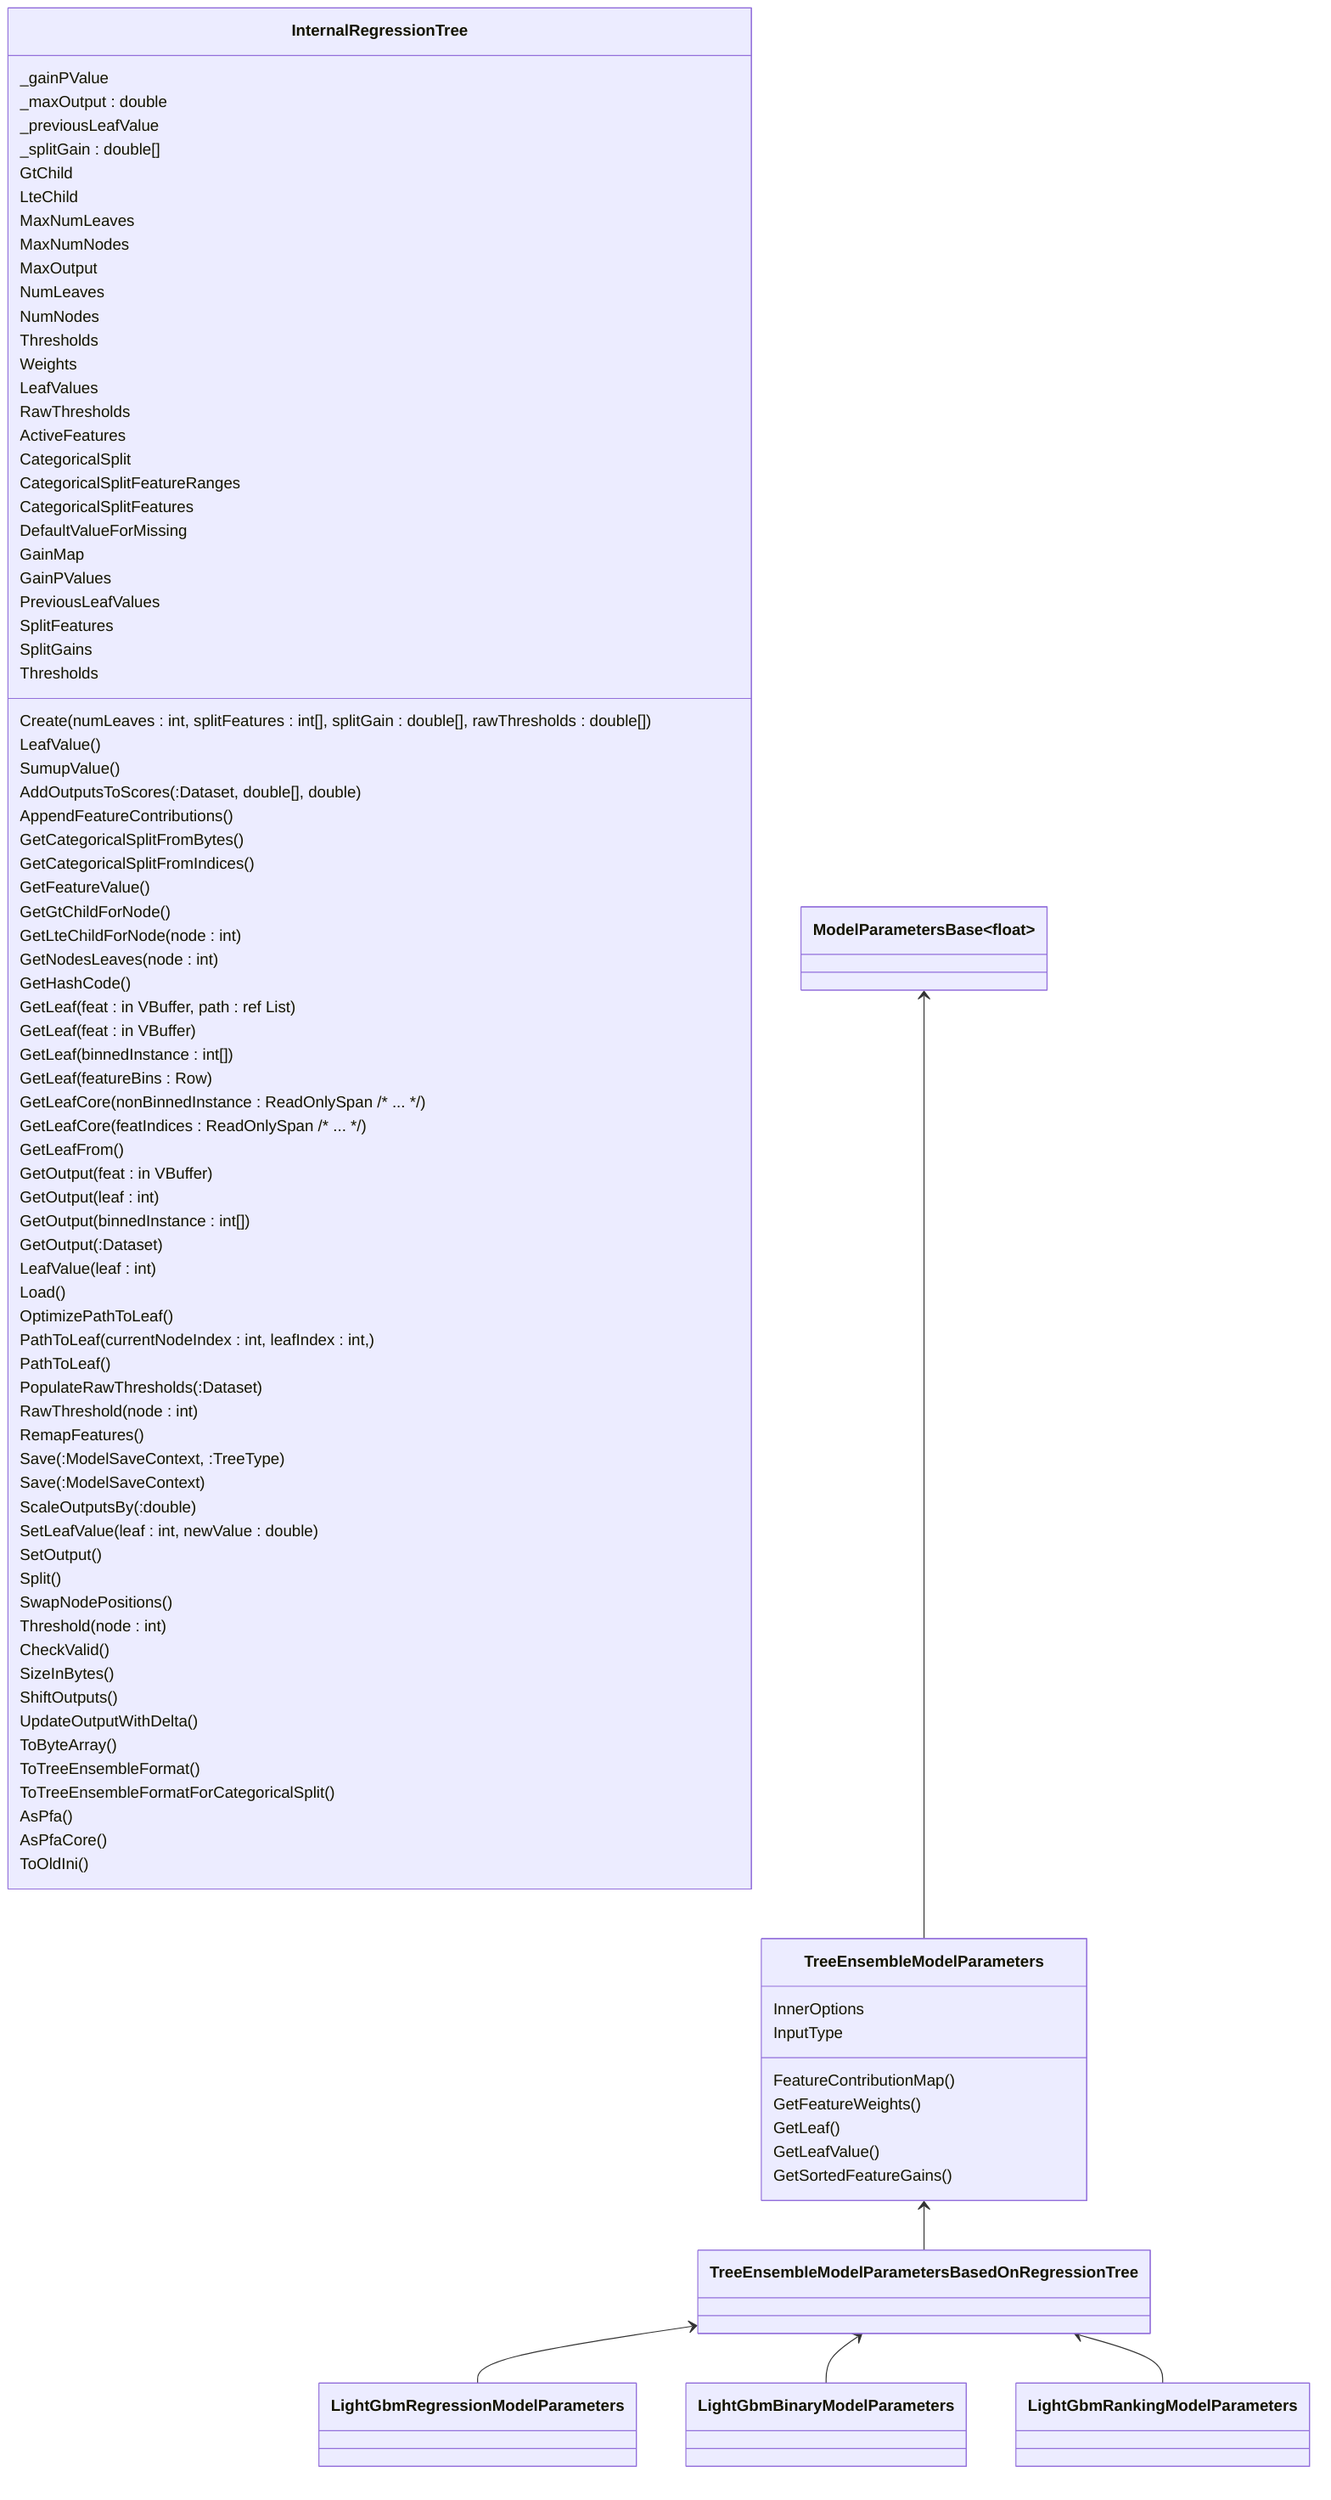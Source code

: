 classDiagram 
    class InternalRegressionTree {
        _gainPValue
        _maxOutput : double
        _previousLeafValue
        _splitGain : double[]
        GtChild
        LteChild
        MaxNumLeaves
        MaxNumNodes
        MaxOutput 
        NumLeaves 
        NumNodes 
        Thresholds
        Weights
        LeafValues
        RawThresholds 
        ActiveFeatures
        CategoricalSplit
        CategoricalSplitFeatureRanges
        CategoricalSplitFeatures
        DefaultValueForMissing
        GainMap 
        GainPValues
        PreviousLeafValues
        SplitFeatures 
        SplitGains
        Thresholds
        Create(numLeaves : int, splitFeatures : int[], splitGain : double[], rawThresholds : double[])
        LeafValue()
        SumupValue()
        AddOutputsToScores(:Dataset, double[], double)
        AppendFeatureContributions()
        GetCategoricalSplitFromBytes()
        GetCategoricalSplitFromIndices()
        GetFeatureValue()
        GetGtChildForNode()
        GetLteChildForNode(node : int)
        GetNodesLeaves(node : int)
        GetHashCode()
        GetLeaf(feat : in VBuffer<float>, path : ref List<int>)
        GetLeaf(feat : in VBuffer<float>)
        GetLeaf(binnedInstance : int[])
        GetLeaf(featureBins : Row)
        GetLeafCore(nonBinnedInstance : ReadOnlySpan<float> /* ... */)
        GetLeafCore(featIndices : ReadOnlySpan<int> /* ... */)
        GetLeafFrom()
        GetOutput(feat : in VBuffer<float>)
        GetOutput(leaf : int)
        GetOutput(binnedInstance : int[])
        GetOutput(:Dataset)
        LeafValue(leaf : int)
        Load()
        OptimizePathToLeaf()
        PathToLeaf(currentNodeIndex : int, leafIndex : int, )
        PathToLeaf()
        PopulateRawThresholds(:Dataset)
        RawThreshold(node : int)
        RemapFeatures()
        Save(:ModelSaveContext, :TreeType)
        Save(:ModelSaveContext)
        ScaleOutputsBy(:double)
        SetLeafValue(leaf : int, newValue : double)
        SetOutput()
        Split()
        SwapNodePositions()
        Threshold(node : int)
        CheckValid()
        SizeInBytes()
        ShiftOutputs()
        UpdateOutputWithDelta()
        ToByteArray()
        ToTreeEnsembleFormat()
        ToTreeEnsembleFormatForCategoricalSplit()
        AsPfa()
        AsPfaCore()
        ToOldIni()
    }

    class ModelParametersBase~float~
    class TreeEnsembleModelParameters {
        InnerOptions
        InputType
        FeatureContributionMap()
        GetFeatureWeights()
        GetLeaf()
        GetLeafValue()
        GetSortedFeatureGains()
    }
    class TreeEnsembleModelParametersBasedOnRegressionTree
    class LightGbmRegressionModelParameters
    class LightGbmBinaryModelParameters
    class LightGbmRankingModelParameters
    ModelParametersBase~float~ <-- TreeEnsembleModelParameters
    TreeEnsembleModelParameters <-- TreeEnsembleModelParametersBasedOnRegressionTree
    TreeEnsembleModelParametersBasedOnRegressionTree <-- LightGbmRegressionModelParameters
    TreeEnsembleModelParametersBasedOnRegressionTree <-- LightGbmBinaryModelParameters
    TreeEnsembleModelParametersBasedOnRegressionTree <-- LightGbmRankingModelParameters